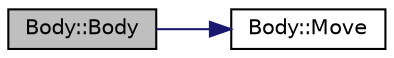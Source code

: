 digraph "Body::Body"
{
  edge [fontname="Helvetica",fontsize="10",labelfontname="Helvetica",labelfontsize="10"];
  node [fontname="Helvetica",fontsize="10",shape=record];
  rankdir="LR";
  Node0 [label="Body::Body",height=0.2,width=0.4,color="black", fillcolor="grey75", style="filled", fontcolor="black"];
  Node0 -> Node1 [color="midnightblue",fontsize="10",style="solid",fontname="Helvetica"];
  Node1 [label="Body::Move",height=0.2,width=0.4,color="black", fillcolor="white", style="filled",URL="$class_body.html#a901f3e5ffc79ff2f5672af2316ba38a6",tooltip="Metoda dająca wektor przesunięcia korpusu do przodu. "];
}

